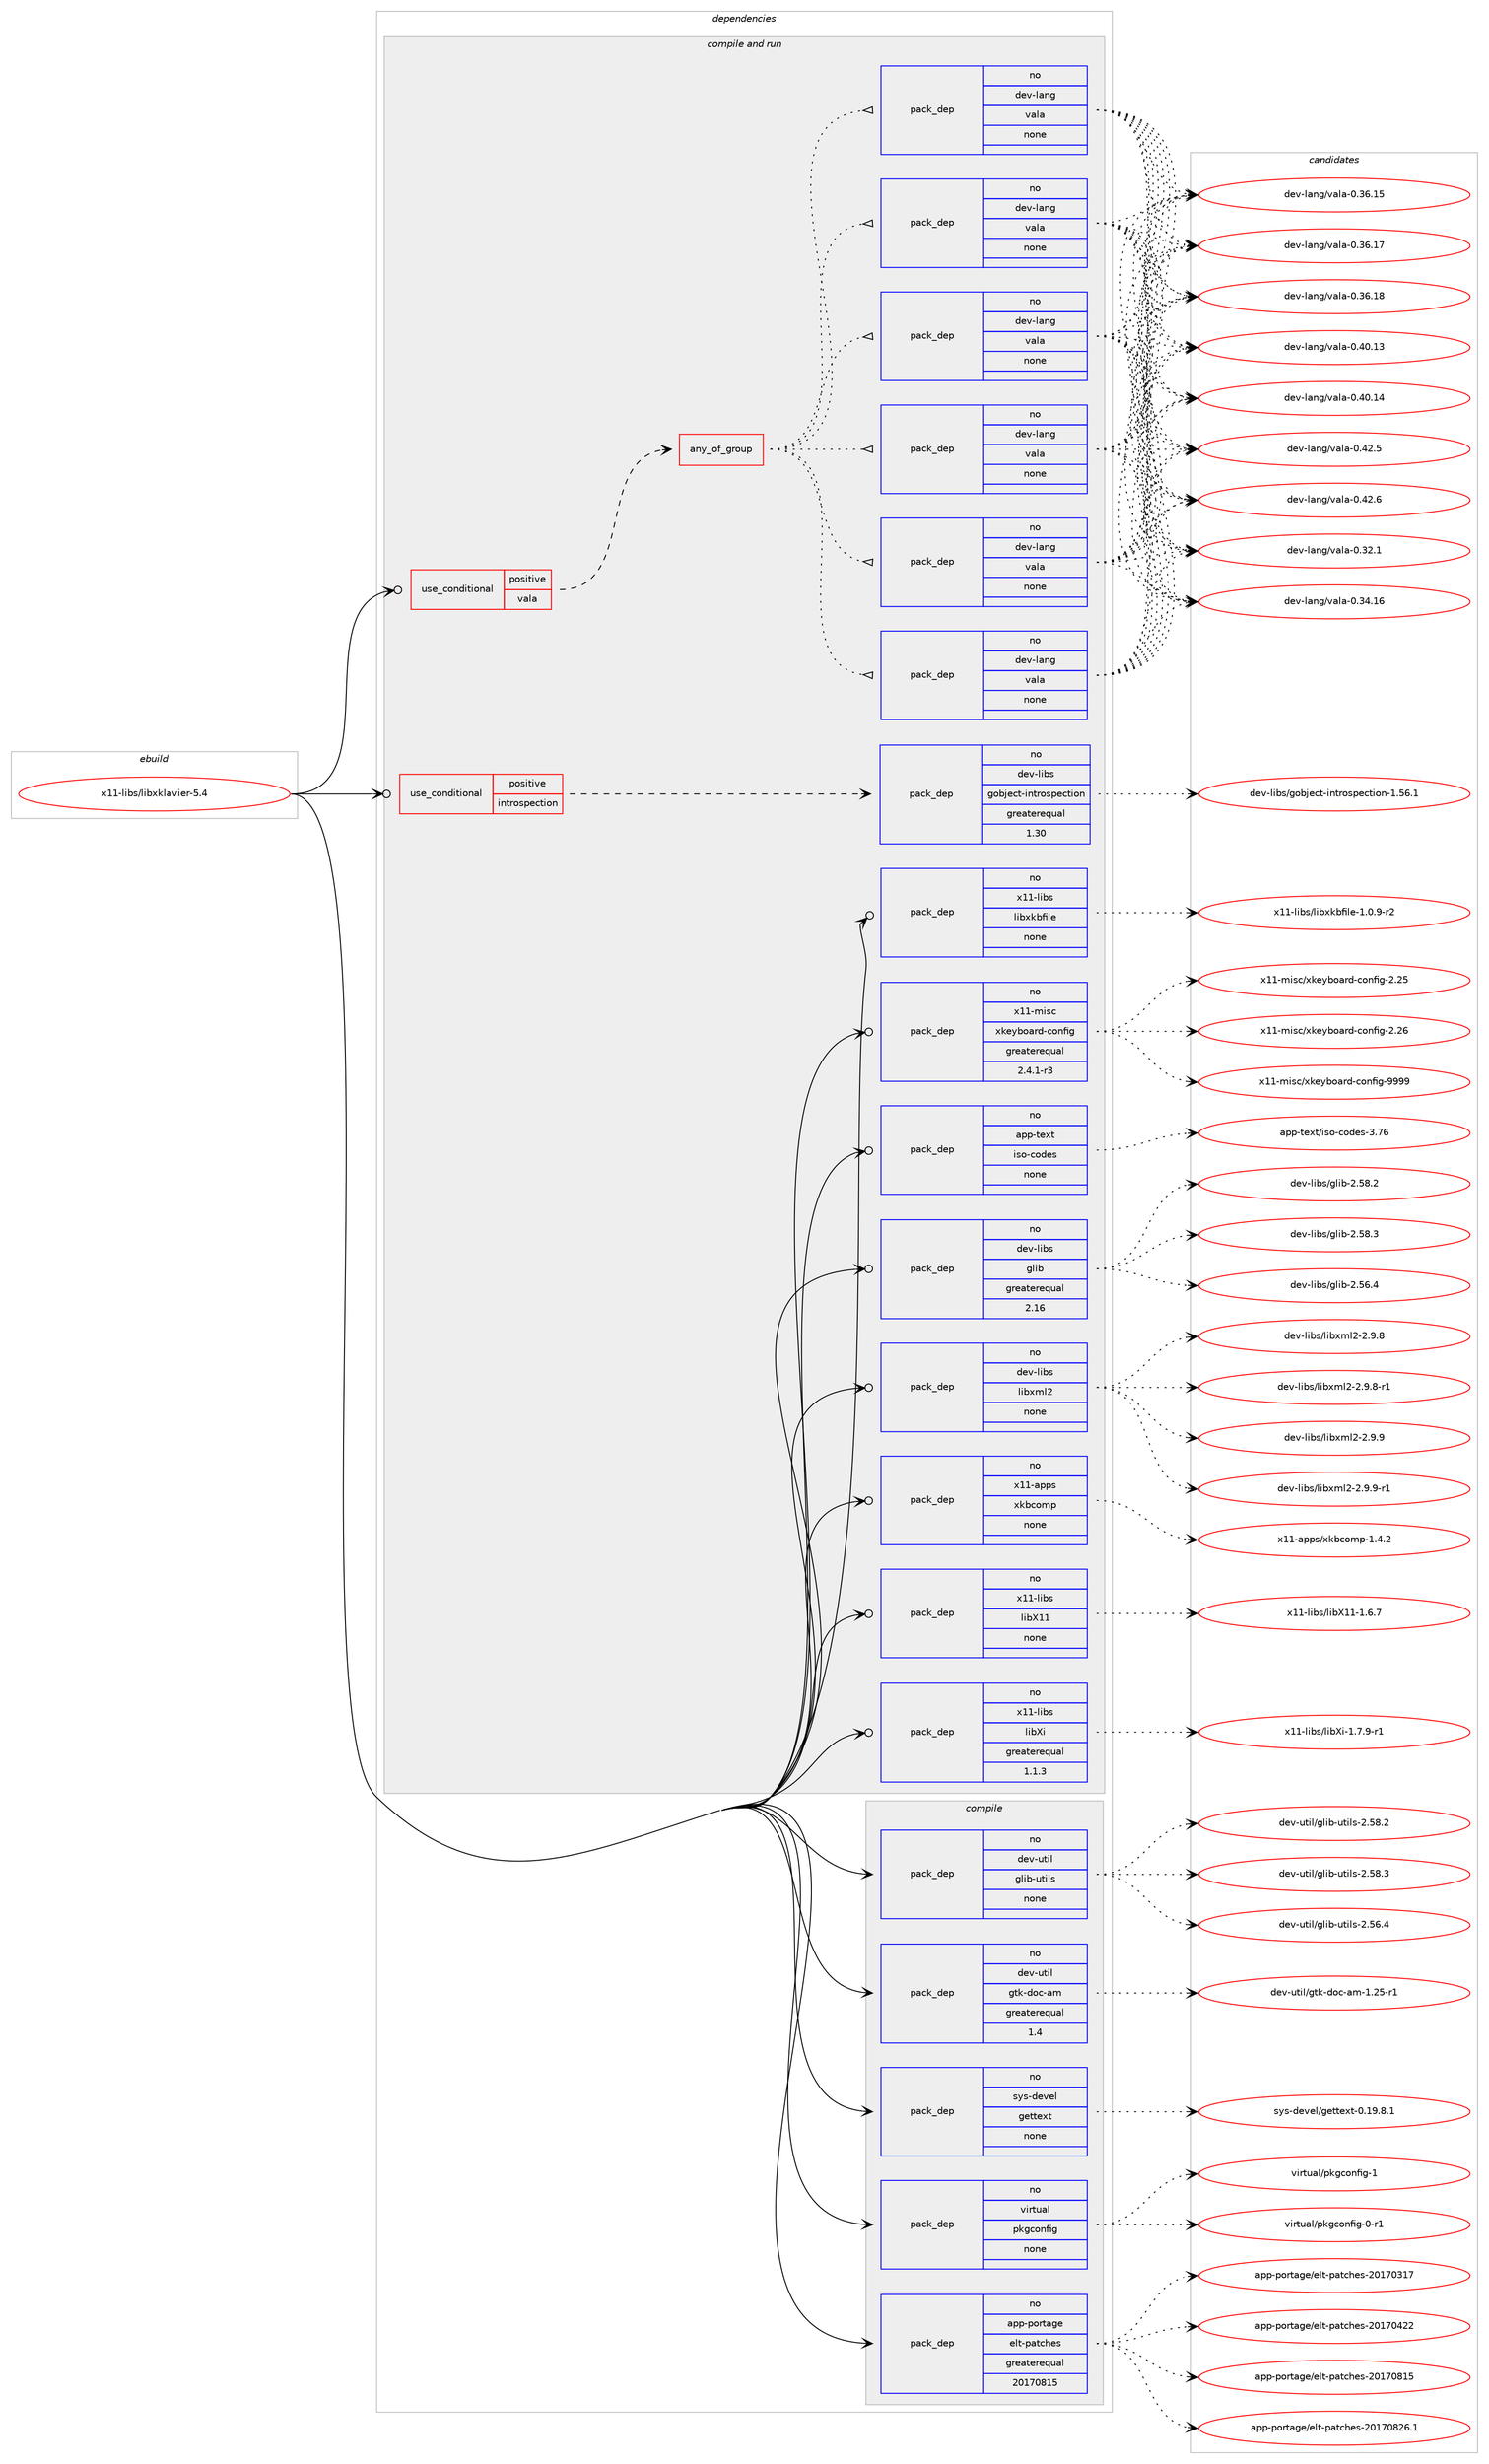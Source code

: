 digraph prolog {

# *************
# Graph options
# *************

newrank=true;
concentrate=true;
compound=true;
graph [rankdir=LR,fontname=Helvetica,fontsize=10,ranksep=1.5];#, ranksep=2.5, nodesep=0.2];
edge  [arrowhead=vee];
node  [fontname=Helvetica,fontsize=10];

# **********
# The ebuild
# **********

subgraph cluster_leftcol {
color=gray;
rank=same;
label=<<i>ebuild</i>>;
id [label="x11-libs/libxklavier-5.4", color=red, width=4, href="../x11-libs/libxklavier-5.4.svg"];
}

# ****************
# The dependencies
# ****************

subgraph cluster_midcol {
color=gray;
label=<<i>dependencies</i>>;
subgraph cluster_compile {
fillcolor="#eeeeee";
style=filled;
label=<<i>compile</i>>;
subgraph pack1265052 {
dependency1760878 [label=<<TABLE BORDER="0" CELLBORDER="1" CELLSPACING="0" CELLPADDING="4" WIDTH="220"><TR><TD ROWSPAN="6" CELLPADDING="30">pack_dep</TD></TR><TR><TD WIDTH="110">no</TD></TR><TR><TD>app-portage</TD></TR><TR><TD>elt-patches</TD></TR><TR><TD>greaterequal</TD></TR><TR><TD>20170815</TD></TR></TABLE>>, shape=none, color=blue];
}
id:e -> dependency1760878:w [weight=20,style="solid",arrowhead="vee"];
subgraph pack1265053 {
dependency1760879 [label=<<TABLE BORDER="0" CELLBORDER="1" CELLSPACING="0" CELLPADDING="4" WIDTH="220"><TR><TD ROWSPAN="6" CELLPADDING="30">pack_dep</TD></TR><TR><TD WIDTH="110">no</TD></TR><TR><TD>dev-util</TD></TR><TR><TD>glib-utils</TD></TR><TR><TD>none</TD></TR><TR><TD></TD></TR></TABLE>>, shape=none, color=blue];
}
id:e -> dependency1760879:w [weight=20,style="solid",arrowhead="vee"];
subgraph pack1265054 {
dependency1760880 [label=<<TABLE BORDER="0" CELLBORDER="1" CELLSPACING="0" CELLPADDING="4" WIDTH="220"><TR><TD ROWSPAN="6" CELLPADDING="30">pack_dep</TD></TR><TR><TD WIDTH="110">no</TD></TR><TR><TD>dev-util</TD></TR><TR><TD>gtk-doc-am</TD></TR><TR><TD>greaterequal</TD></TR><TR><TD>1.4</TD></TR></TABLE>>, shape=none, color=blue];
}
id:e -> dependency1760880:w [weight=20,style="solid",arrowhead="vee"];
subgraph pack1265055 {
dependency1760881 [label=<<TABLE BORDER="0" CELLBORDER="1" CELLSPACING="0" CELLPADDING="4" WIDTH="220"><TR><TD ROWSPAN="6" CELLPADDING="30">pack_dep</TD></TR><TR><TD WIDTH="110">no</TD></TR><TR><TD>sys-devel</TD></TR><TR><TD>gettext</TD></TR><TR><TD>none</TD></TR><TR><TD></TD></TR></TABLE>>, shape=none, color=blue];
}
id:e -> dependency1760881:w [weight=20,style="solid",arrowhead="vee"];
subgraph pack1265056 {
dependency1760882 [label=<<TABLE BORDER="0" CELLBORDER="1" CELLSPACING="0" CELLPADDING="4" WIDTH="220"><TR><TD ROWSPAN="6" CELLPADDING="30">pack_dep</TD></TR><TR><TD WIDTH="110">no</TD></TR><TR><TD>virtual</TD></TR><TR><TD>pkgconfig</TD></TR><TR><TD>none</TD></TR><TR><TD></TD></TR></TABLE>>, shape=none, color=blue];
}
id:e -> dependency1760882:w [weight=20,style="solid",arrowhead="vee"];
}
subgraph cluster_compileandrun {
fillcolor="#eeeeee";
style=filled;
label=<<i>compile and run</i>>;
subgraph cond466214 {
dependency1760883 [label=<<TABLE BORDER="0" CELLBORDER="1" CELLSPACING="0" CELLPADDING="4"><TR><TD ROWSPAN="3" CELLPADDING="10">use_conditional</TD></TR><TR><TD>positive</TD></TR><TR><TD>introspection</TD></TR></TABLE>>, shape=none, color=red];
subgraph pack1265057 {
dependency1760884 [label=<<TABLE BORDER="0" CELLBORDER="1" CELLSPACING="0" CELLPADDING="4" WIDTH="220"><TR><TD ROWSPAN="6" CELLPADDING="30">pack_dep</TD></TR><TR><TD WIDTH="110">no</TD></TR><TR><TD>dev-libs</TD></TR><TR><TD>gobject-introspection</TD></TR><TR><TD>greaterequal</TD></TR><TR><TD>1.30</TD></TR></TABLE>>, shape=none, color=blue];
}
dependency1760883:e -> dependency1760884:w [weight=20,style="dashed",arrowhead="vee"];
}
id:e -> dependency1760883:w [weight=20,style="solid",arrowhead="odotvee"];
subgraph cond466215 {
dependency1760885 [label=<<TABLE BORDER="0" CELLBORDER="1" CELLSPACING="0" CELLPADDING="4"><TR><TD ROWSPAN="3" CELLPADDING="10">use_conditional</TD></TR><TR><TD>positive</TD></TR><TR><TD>vala</TD></TR></TABLE>>, shape=none, color=red];
subgraph any28604 {
dependency1760886 [label=<<TABLE BORDER="0" CELLBORDER="1" CELLSPACING="0" CELLPADDING="4"><TR><TD CELLPADDING="10">any_of_group</TD></TR></TABLE>>, shape=none, color=red];subgraph pack1265058 {
dependency1760887 [label=<<TABLE BORDER="0" CELLBORDER="1" CELLSPACING="0" CELLPADDING="4" WIDTH="220"><TR><TD ROWSPAN="6" CELLPADDING="30">pack_dep</TD></TR><TR><TD WIDTH="110">no</TD></TR><TR><TD>dev-lang</TD></TR><TR><TD>vala</TD></TR><TR><TD>none</TD></TR><TR><TD></TD></TR></TABLE>>, shape=none, color=blue];
}
dependency1760886:e -> dependency1760887:w [weight=20,style="dotted",arrowhead="oinv"];
subgraph pack1265059 {
dependency1760888 [label=<<TABLE BORDER="0" CELLBORDER="1" CELLSPACING="0" CELLPADDING="4" WIDTH="220"><TR><TD ROWSPAN="6" CELLPADDING="30">pack_dep</TD></TR><TR><TD WIDTH="110">no</TD></TR><TR><TD>dev-lang</TD></TR><TR><TD>vala</TD></TR><TR><TD>none</TD></TR><TR><TD></TD></TR></TABLE>>, shape=none, color=blue];
}
dependency1760886:e -> dependency1760888:w [weight=20,style="dotted",arrowhead="oinv"];
subgraph pack1265060 {
dependency1760889 [label=<<TABLE BORDER="0" CELLBORDER="1" CELLSPACING="0" CELLPADDING="4" WIDTH="220"><TR><TD ROWSPAN="6" CELLPADDING="30">pack_dep</TD></TR><TR><TD WIDTH="110">no</TD></TR><TR><TD>dev-lang</TD></TR><TR><TD>vala</TD></TR><TR><TD>none</TD></TR><TR><TD></TD></TR></TABLE>>, shape=none, color=blue];
}
dependency1760886:e -> dependency1760889:w [weight=20,style="dotted",arrowhead="oinv"];
subgraph pack1265061 {
dependency1760890 [label=<<TABLE BORDER="0" CELLBORDER="1" CELLSPACING="0" CELLPADDING="4" WIDTH="220"><TR><TD ROWSPAN="6" CELLPADDING="30">pack_dep</TD></TR><TR><TD WIDTH="110">no</TD></TR><TR><TD>dev-lang</TD></TR><TR><TD>vala</TD></TR><TR><TD>none</TD></TR><TR><TD></TD></TR></TABLE>>, shape=none, color=blue];
}
dependency1760886:e -> dependency1760890:w [weight=20,style="dotted",arrowhead="oinv"];
subgraph pack1265062 {
dependency1760891 [label=<<TABLE BORDER="0" CELLBORDER="1" CELLSPACING="0" CELLPADDING="4" WIDTH="220"><TR><TD ROWSPAN="6" CELLPADDING="30">pack_dep</TD></TR><TR><TD WIDTH="110">no</TD></TR><TR><TD>dev-lang</TD></TR><TR><TD>vala</TD></TR><TR><TD>none</TD></TR><TR><TD></TD></TR></TABLE>>, shape=none, color=blue];
}
dependency1760886:e -> dependency1760891:w [weight=20,style="dotted",arrowhead="oinv"];
subgraph pack1265063 {
dependency1760892 [label=<<TABLE BORDER="0" CELLBORDER="1" CELLSPACING="0" CELLPADDING="4" WIDTH="220"><TR><TD ROWSPAN="6" CELLPADDING="30">pack_dep</TD></TR><TR><TD WIDTH="110">no</TD></TR><TR><TD>dev-lang</TD></TR><TR><TD>vala</TD></TR><TR><TD>none</TD></TR><TR><TD></TD></TR></TABLE>>, shape=none, color=blue];
}
dependency1760886:e -> dependency1760892:w [weight=20,style="dotted",arrowhead="oinv"];
}
dependency1760885:e -> dependency1760886:w [weight=20,style="dashed",arrowhead="vee"];
}
id:e -> dependency1760885:w [weight=20,style="solid",arrowhead="odotvee"];
subgraph pack1265064 {
dependency1760893 [label=<<TABLE BORDER="0" CELLBORDER="1" CELLSPACING="0" CELLPADDING="4" WIDTH="220"><TR><TD ROWSPAN="6" CELLPADDING="30">pack_dep</TD></TR><TR><TD WIDTH="110">no</TD></TR><TR><TD>app-text</TD></TR><TR><TD>iso-codes</TD></TR><TR><TD>none</TD></TR><TR><TD></TD></TR></TABLE>>, shape=none, color=blue];
}
id:e -> dependency1760893:w [weight=20,style="solid",arrowhead="odotvee"];
subgraph pack1265065 {
dependency1760894 [label=<<TABLE BORDER="0" CELLBORDER="1" CELLSPACING="0" CELLPADDING="4" WIDTH="220"><TR><TD ROWSPAN="6" CELLPADDING="30">pack_dep</TD></TR><TR><TD WIDTH="110">no</TD></TR><TR><TD>dev-libs</TD></TR><TR><TD>glib</TD></TR><TR><TD>greaterequal</TD></TR><TR><TD>2.16</TD></TR></TABLE>>, shape=none, color=blue];
}
id:e -> dependency1760894:w [weight=20,style="solid",arrowhead="odotvee"];
subgraph pack1265066 {
dependency1760895 [label=<<TABLE BORDER="0" CELLBORDER="1" CELLSPACING="0" CELLPADDING="4" WIDTH="220"><TR><TD ROWSPAN="6" CELLPADDING="30">pack_dep</TD></TR><TR><TD WIDTH="110">no</TD></TR><TR><TD>dev-libs</TD></TR><TR><TD>libxml2</TD></TR><TR><TD>none</TD></TR><TR><TD></TD></TR></TABLE>>, shape=none, color=blue];
}
id:e -> dependency1760895:w [weight=20,style="solid",arrowhead="odotvee"];
subgraph pack1265067 {
dependency1760896 [label=<<TABLE BORDER="0" CELLBORDER="1" CELLSPACING="0" CELLPADDING="4" WIDTH="220"><TR><TD ROWSPAN="6" CELLPADDING="30">pack_dep</TD></TR><TR><TD WIDTH="110">no</TD></TR><TR><TD>x11-apps</TD></TR><TR><TD>xkbcomp</TD></TR><TR><TD>none</TD></TR><TR><TD></TD></TR></TABLE>>, shape=none, color=blue];
}
id:e -> dependency1760896:w [weight=20,style="solid",arrowhead="odotvee"];
subgraph pack1265068 {
dependency1760897 [label=<<TABLE BORDER="0" CELLBORDER="1" CELLSPACING="0" CELLPADDING="4" WIDTH="220"><TR><TD ROWSPAN="6" CELLPADDING="30">pack_dep</TD></TR><TR><TD WIDTH="110">no</TD></TR><TR><TD>x11-libs</TD></TR><TR><TD>libX11</TD></TR><TR><TD>none</TD></TR><TR><TD></TD></TR></TABLE>>, shape=none, color=blue];
}
id:e -> dependency1760897:w [weight=20,style="solid",arrowhead="odotvee"];
subgraph pack1265069 {
dependency1760898 [label=<<TABLE BORDER="0" CELLBORDER="1" CELLSPACING="0" CELLPADDING="4" WIDTH="220"><TR><TD ROWSPAN="6" CELLPADDING="30">pack_dep</TD></TR><TR><TD WIDTH="110">no</TD></TR><TR><TD>x11-libs</TD></TR><TR><TD>libXi</TD></TR><TR><TD>greaterequal</TD></TR><TR><TD>1.1.3</TD></TR></TABLE>>, shape=none, color=blue];
}
id:e -> dependency1760898:w [weight=20,style="solid",arrowhead="odotvee"];
subgraph pack1265070 {
dependency1760899 [label=<<TABLE BORDER="0" CELLBORDER="1" CELLSPACING="0" CELLPADDING="4" WIDTH="220"><TR><TD ROWSPAN="6" CELLPADDING="30">pack_dep</TD></TR><TR><TD WIDTH="110">no</TD></TR><TR><TD>x11-libs</TD></TR><TR><TD>libxkbfile</TD></TR><TR><TD>none</TD></TR><TR><TD></TD></TR></TABLE>>, shape=none, color=blue];
}
id:e -> dependency1760899:w [weight=20,style="solid",arrowhead="odotvee"];
subgraph pack1265071 {
dependency1760900 [label=<<TABLE BORDER="0" CELLBORDER="1" CELLSPACING="0" CELLPADDING="4" WIDTH="220"><TR><TD ROWSPAN="6" CELLPADDING="30">pack_dep</TD></TR><TR><TD WIDTH="110">no</TD></TR><TR><TD>x11-misc</TD></TR><TR><TD>xkeyboard-config</TD></TR><TR><TD>greaterequal</TD></TR><TR><TD>2.4.1-r3</TD></TR></TABLE>>, shape=none, color=blue];
}
id:e -> dependency1760900:w [weight=20,style="solid",arrowhead="odotvee"];
}
subgraph cluster_run {
fillcolor="#eeeeee";
style=filled;
label=<<i>run</i>>;
}
}

# **************
# The candidates
# **************

subgraph cluster_choices {
rank=same;
color=gray;
label=<<i>candidates</i>>;

subgraph choice1265052 {
color=black;
nodesep=1;
choice97112112451121111141169710310147101108116451129711699104101115455048495548514955 [label="app-portage/elt-patches-20170317", color=red, width=4,href="../app-portage/elt-patches-20170317.svg"];
choice97112112451121111141169710310147101108116451129711699104101115455048495548525050 [label="app-portage/elt-patches-20170422", color=red, width=4,href="../app-portage/elt-patches-20170422.svg"];
choice97112112451121111141169710310147101108116451129711699104101115455048495548564953 [label="app-portage/elt-patches-20170815", color=red, width=4,href="../app-portage/elt-patches-20170815.svg"];
choice971121124511211111411697103101471011081164511297116991041011154550484955485650544649 [label="app-portage/elt-patches-20170826.1", color=red, width=4,href="../app-portage/elt-patches-20170826.1.svg"];
dependency1760878:e -> choice97112112451121111141169710310147101108116451129711699104101115455048495548514955:w [style=dotted,weight="100"];
dependency1760878:e -> choice97112112451121111141169710310147101108116451129711699104101115455048495548525050:w [style=dotted,weight="100"];
dependency1760878:e -> choice97112112451121111141169710310147101108116451129711699104101115455048495548564953:w [style=dotted,weight="100"];
dependency1760878:e -> choice971121124511211111411697103101471011081164511297116991041011154550484955485650544649:w [style=dotted,weight="100"];
}
subgraph choice1265053 {
color=black;
nodesep=1;
choice1001011184511711610510847103108105984511711610510811545504653544652 [label="dev-util/glib-utils-2.56.4", color=red, width=4,href="../dev-util/glib-utils-2.56.4.svg"];
choice1001011184511711610510847103108105984511711610510811545504653564650 [label="dev-util/glib-utils-2.58.2", color=red, width=4,href="../dev-util/glib-utils-2.58.2.svg"];
choice1001011184511711610510847103108105984511711610510811545504653564651 [label="dev-util/glib-utils-2.58.3", color=red, width=4,href="../dev-util/glib-utils-2.58.3.svg"];
dependency1760879:e -> choice1001011184511711610510847103108105984511711610510811545504653544652:w [style=dotted,weight="100"];
dependency1760879:e -> choice1001011184511711610510847103108105984511711610510811545504653564650:w [style=dotted,weight="100"];
dependency1760879:e -> choice1001011184511711610510847103108105984511711610510811545504653564651:w [style=dotted,weight="100"];
}
subgraph choice1265054 {
color=black;
nodesep=1;
choice10010111845117116105108471031161074510011199459710945494650534511449 [label="dev-util/gtk-doc-am-1.25-r1", color=red, width=4,href="../dev-util/gtk-doc-am-1.25-r1.svg"];
dependency1760880:e -> choice10010111845117116105108471031161074510011199459710945494650534511449:w [style=dotted,weight="100"];
}
subgraph choice1265055 {
color=black;
nodesep=1;
choice1151211154510010111810110847103101116116101120116454846495746564649 [label="sys-devel/gettext-0.19.8.1", color=red, width=4,href="../sys-devel/gettext-0.19.8.1.svg"];
dependency1760881:e -> choice1151211154510010111810110847103101116116101120116454846495746564649:w [style=dotted,weight="100"];
}
subgraph choice1265056 {
color=black;
nodesep=1;
choice11810511411611797108471121071039911111010210510345484511449 [label="virtual/pkgconfig-0-r1", color=red, width=4,href="../virtual/pkgconfig-0-r1.svg"];
choice1181051141161179710847112107103991111101021051034549 [label="virtual/pkgconfig-1", color=red, width=4,href="../virtual/pkgconfig-1.svg"];
dependency1760882:e -> choice11810511411611797108471121071039911111010210510345484511449:w [style=dotted,weight="100"];
dependency1760882:e -> choice1181051141161179710847112107103991111101021051034549:w [style=dotted,weight="100"];
}
subgraph choice1265057 {
color=black;
nodesep=1;
choice1001011184510810598115471031119810610199116451051101161141111151121019911610511111045494653544649 [label="dev-libs/gobject-introspection-1.56.1", color=red, width=4,href="../dev-libs/gobject-introspection-1.56.1.svg"];
dependency1760884:e -> choice1001011184510810598115471031119810610199116451051101161141111151121019911610511111045494653544649:w [style=dotted,weight="100"];
}
subgraph choice1265058 {
color=black;
nodesep=1;
choice100101118451089711010347118971089745484651504649 [label="dev-lang/vala-0.32.1", color=red, width=4,href="../dev-lang/vala-0.32.1.svg"];
choice10010111845108971101034711897108974548465152464954 [label="dev-lang/vala-0.34.16", color=red, width=4,href="../dev-lang/vala-0.34.16.svg"];
choice10010111845108971101034711897108974548465154464953 [label="dev-lang/vala-0.36.15", color=red, width=4,href="../dev-lang/vala-0.36.15.svg"];
choice10010111845108971101034711897108974548465154464955 [label="dev-lang/vala-0.36.17", color=red, width=4,href="../dev-lang/vala-0.36.17.svg"];
choice10010111845108971101034711897108974548465154464956 [label="dev-lang/vala-0.36.18", color=red, width=4,href="../dev-lang/vala-0.36.18.svg"];
choice10010111845108971101034711897108974548465248464951 [label="dev-lang/vala-0.40.13", color=red, width=4,href="../dev-lang/vala-0.40.13.svg"];
choice10010111845108971101034711897108974548465248464952 [label="dev-lang/vala-0.40.14", color=red, width=4,href="../dev-lang/vala-0.40.14.svg"];
choice100101118451089711010347118971089745484652504653 [label="dev-lang/vala-0.42.5", color=red, width=4,href="../dev-lang/vala-0.42.5.svg"];
choice100101118451089711010347118971089745484652504654 [label="dev-lang/vala-0.42.6", color=red, width=4,href="../dev-lang/vala-0.42.6.svg"];
dependency1760887:e -> choice100101118451089711010347118971089745484651504649:w [style=dotted,weight="100"];
dependency1760887:e -> choice10010111845108971101034711897108974548465152464954:w [style=dotted,weight="100"];
dependency1760887:e -> choice10010111845108971101034711897108974548465154464953:w [style=dotted,weight="100"];
dependency1760887:e -> choice10010111845108971101034711897108974548465154464955:w [style=dotted,weight="100"];
dependency1760887:e -> choice10010111845108971101034711897108974548465154464956:w [style=dotted,weight="100"];
dependency1760887:e -> choice10010111845108971101034711897108974548465248464951:w [style=dotted,weight="100"];
dependency1760887:e -> choice10010111845108971101034711897108974548465248464952:w [style=dotted,weight="100"];
dependency1760887:e -> choice100101118451089711010347118971089745484652504653:w [style=dotted,weight="100"];
dependency1760887:e -> choice100101118451089711010347118971089745484652504654:w [style=dotted,weight="100"];
}
subgraph choice1265059 {
color=black;
nodesep=1;
choice100101118451089711010347118971089745484651504649 [label="dev-lang/vala-0.32.1", color=red, width=4,href="../dev-lang/vala-0.32.1.svg"];
choice10010111845108971101034711897108974548465152464954 [label="dev-lang/vala-0.34.16", color=red, width=4,href="../dev-lang/vala-0.34.16.svg"];
choice10010111845108971101034711897108974548465154464953 [label="dev-lang/vala-0.36.15", color=red, width=4,href="../dev-lang/vala-0.36.15.svg"];
choice10010111845108971101034711897108974548465154464955 [label="dev-lang/vala-0.36.17", color=red, width=4,href="../dev-lang/vala-0.36.17.svg"];
choice10010111845108971101034711897108974548465154464956 [label="dev-lang/vala-0.36.18", color=red, width=4,href="../dev-lang/vala-0.36.18.svg"];
choice10010111845108971101034711897108974548465248464951 [label="dev-lang/vala-0.40.13", color=red, width=4,href="../dev-lang/vala-0.40.13.svg"];
choice10010111845108971101034711897108974548465248464952 [label="dev-lang/vala-0.40.14", color=red, width=4,href="../dev-lang/vala-0.40.14.svg"];
choice100101118451089711010347118971089745484652504653 [label="dev-lang/vala-0.42.5", color=red, width=4,href="../dev-lang/vala-0.42.5.svg"];
choice100101118451089711010347118971089745484652504654 [label="dev-lang/vala-0.42.6", color=red, width=4,href="../dev-lang/vala-0.42.6.svg"];
dependency1760888:e -> choice100101118451089711010347118971089745484651504649:w [style=dotted,weight="100"];
dependency1760888:e -> choice10010111845108971101034711897108974548465152464954:w [style=dotted,weight="100"];
dependency1760888:e -> choice10010111845108971101034711897108974548465154464953:w [style=dotted,weight="100"];
dependency1760888:e -> choice10010111845108971101034711897108974548465154464955:w [style=dotted,weight="100"];
dependency1760888:e -> choice10010111845108971101034711897108974548465154464956:w [style=dotted,weight="100"];
dependency1760888:e -> choice10010111845108971101034711897108974548465248464951:w [style=dotted,weight="100"];
dependency1760888:e -> choice10010111845108971101034711897108974548465248464952:w [style=dotted,weight="100"];
dependency1760888:e -> choice100101118451089711010347118971089745484652504653:w [style=dotted,weight="100"];
dependency1760888:e -> choice100101118451089711010347118971089745484652504654:w [style=dotted,weight="100"];
}
subgraph choice1265060 {
color=black;
nodesep=1;
choice100101118451089711010347118971089745484651504649 [label="dev-lang/vala-0.32.1", color=red, width=4,href="../dev-lang/vala-0.32.1.svg"];
choice10010111845108971101034711897108974548465152464954 [label="dev-lang/vala-0.34.16", color=red, width=4,href="../dev-lang/vala-0.34.16.svg"];
choice10010111845108971101034711897108974548465154464953 [label="dev-lang/vala-0.36.15", color=red, width=4,href="../dev-lang/vala-0.36.15.svg"];
choice10010111845108971101034711897108974548465154464955 [label="dev-lang/vala-0.36.17", color=red, width=4,href="../dev-lang/vala-0.36.17.svg"];
choice10010111845108971101034711897108974548465154464956 [label="dev-lang/vala-0.36.18", color=red, width=4,href="../dev-lang/vala-0.36.18.svg"];
choice10010111845108971101034711897108974548465248464951 [label="dev-lang/vala-0.40.13", color=red, width=4,href="../dev-lang/vala-0.40.13.svg"];
choice10010111845108971101034711897108974548465248464952 [label="dev-lang/vala-0.40.14", color=red, width=4,href="../dev-lang/vala-0.40.14.svg"];
choice100101118451089711010347118971089745484652504653 [label="dev-lang/vala-0.42.5", color=red, width=4,href="../dev-lang/vala-0.42.5.svg"];
choice100101118451089711010347118971089745484652504654 [label="dev-lang/vala-0.42.6", color=red, width=4,href="../dev-lang/vala-0.42.6.svg"];
dependency1760889:e -> choice100101118451089711010347118971089745484651504649:w [style=dotted,weight="100"];
dependency1760889:e -> choice10010111845108971101034711897108974548465152464954:w [style=dotted,weight="100"];
dependency1760889:e -> choice10010111845108971101034711897108974548465154464953:w [style=dotted,weight="100"];
dependency1760889:e -> choice10010111845108971101034711897108974548465154464955:w [style=dotted,weight="100"];
dependency1760889:e -> choice10010111845108971101034711897108974548465154464956:w [style=dotted,weight="100"];
dependency1760889:e -> choice10010111845108971101034711897108974548465248464951:w [style=dotted,weight="100"];
dependency1760889:e -> choice10010111845108971101034711897108974548465248464952:w [style=dotted,weight="100"];
dependency1760889:e -> choice100101118451089711010347118971089745484652504653:w [style=dotted,weight="100"];
dependency1760889:e -> choice100101118451089711010347118971089745484652504654:w [style=dotted,weight="100"];
}
subgraph choice1265061 {
color=black;
nodesep=1;
choice100101118451089711010347118971089745484651504649 [label="dev-lang/vala-0.32.1", color=red, width=4,href="../dev-lang/vala-0.32.1.svg"];
choice10010111845108971101034711897108974548465152464954 [label="dev-lang/vala-0.34.16", color=red, width=4,href="../dev-lang/vala-0.34.16.svg"];
choice10010111845108971101034711897108974548465154464953 [label="dev-lang/vala-0.36.15", color=red, width=4,href="../dev-lang/vala-0.36.15.svg"];
choice10010111845108971101034711897108974548465154464955 [label="dev-lang/vala-0.36.17", color=red, width=4,href="../dev-lang/vala-0.36.17.svg"];
choice10010111845108971101034711897108974548465154464956 [label="dev-lang/vala-0.36.18", color=red, width=4,href="../dev-lang/vala-0.36.18.svg"];
choice10010111845108971101034711897108974548465248464951 [label="dev-lang/vala-0.40.13", color=red, width=4,href="../dev-lang/vala-0.40.13.svg"];
choice10010111845108971101034711897108974548465248464952 [label="dev-lang/vala-0.40.14", color=red, width=4,href="../dev-lang/vala-0.40.14.svg"];
choice100101118451089711010347118971089745484652504653 [label="dev-lang/vala-0.42.5", color=red, width=4,href="../dev-lang/vala-0.42.5.svg"];
choice100101118451089711010347118971089745484652504654 [label="dev-lang/vala-0.42.6", color=red, width=4,href="../dev-lang/vala-0.42.6.svg"];
dependency1760890:e -> choice100101118451089711010347118971089745484651504649:w [style=dotted,weight="100"];
dependency1760890:e -> choice10010111845108971101034711897108974548465152464954:w [style=dotted,weight="100"];
dependency1760890:e -> choice10010111845108971101034711897108974548465154464953:w [style=dotted,weight="100"];
dependency1760890:e -> choice10010111845108971101034711897108974548465154464955:w [style=dotted,weight="100"];
dependency1760890:e -> choice10010111845108971101034711897108974548465154464956:w [style=dotted,weight="100"];
dependency1760890:e -> choice10010111845108971101034711897108974548465248464951:w [style=dotted,weight="100"];
dependency1760890:e -> choice10010111845108971101034711897108974548465248464952:w [style=dotted,weight="100"];
dependency1760890:e -> choice100101118451089711010347118971089745484652504653:w [style=dotted,weight="100"];
dependency1760890:e -> choice100101118451089711010347118971089745484652504654:w [style=dotted,weight="100"];
}
subgraph choice1265062 {
color=black;
nodesep=1;
choice100101118451089711010347118971089745484651504649 [label="dev-lang/vala-0.32.1", color=red, width=4,href="../dev-lang/vala-0.32.1.svg"];
choice10010111845108971101034711897108974548465152464954 [label="dev-lang/vala-0.34.16", color=red, width=4,href="../dev-lang/vala-0.34.16.svg"];
choice10010111845108971101034711897108974548465154464953 [label="dev-lang/vala-0.36.15", color=red, width=4,href="../dev-lang/vala-0.36.15.svg"];
choice10010111845108971101034711897108974548465154464955 [label="dev-lang/vala-0.36.17", color=red, width=4,href="../dev-lang/vala-0.36.17.svg"];
choice10010111845108971101034711897108974548465154464956 [label="dev-lang/vala-0.36.18", color=red, width=4,href="../dev-lang/vala-0.36.18.svg"];
choice10010111845108971101034711897108974548465248464951 [label="dev-lang/vala-0.40.13", color=red, width=4,href="../dev-lang/vala-0.40.13.svg"];
choice10010111845108971101034711897108974548465248464952 [label="dev-lang/vala-0.40.14", color=red, width=4,href="../dev-lang/vala-0.40.14.svg"];
choice100101118451089711010347118971089745484652504653 [label="dev-lang/vala-0.42.5", color=red, width=4,href="../dev-lang/vala-0.42.5.svg"];
choice100101118451089711010347118971089745484652504654 [label="dev-lang/vala-0.42.6", color=red, width=4,href="../dev-lang/vala-0.42.6.svg"];
dependency1760891:e -> choice100101118451089711010347118971089745484651504649:w [style=dotted,weight="100"];
dependency1760891:e -> choice10010111845108971101034711897108974548465152464954:w [style=dotted,weight="100"];
dependency1760891:e -> choice10010111845108971101034711897108974548465154464953:w [style=dotted,weight="100"];
dependency1760891:e -> choice10010111845108971101034711897108974548465154464955:w [style=dotted,weight="100"];
dependency1760891:e -> choice10010111845108971101034711897108974548465154464956:w [style=dotted,weight="100"];
dependency1760891:e -> choice10010111845108971101034711897108974548465248464951:w [style=dotted,weight="100"];
dependency1760891:e -> choice10010111845108971101034711897108974548465248464952:w [style=dotted,weight="100"];
dependency1760891:e -> choice100101118451089711010347118971089745484652504653:w [style=dotted,weight="100"];
dependency1760891:e -> choice100101118451089711010347118971089745484652504654:w [style=dotted,weight="100"];
}
subgraph choice1265063 {
color=black;
nodesep=1;
choice100101118451089711010347118971089745484651504649 [label="dev-lang/vala-0.32.1", color=red, width=4,href="../dev-lang/vala-0.32.1.svg"];
choice10010111845108971101034711897108974548465152464954 [label="dev-lang/vala-0.34.16", color=red, width=4,href="../dev-lang/vala-0.34.16.svg"];
choice10010111845108971101034711897108974548465154464953 [label="dev-lang/vala-0.36.15", color=red, width=4,href="../dev-lang/vala-0.36.15.svg"];
choice10010111845108971101034711897108974548465154464955 [label="dev-lang/vala-0.36.17", color=red, width=4,href="../dev-lang/vala-0.36.17.svg"];
choice10010111845108971101034711897108974548465154464956 [label="dev-lang/vala-0.36.18", color=red, width=4,href="../dev-lang/vala-0.36.18.svg"];
choice10010111845108971101034711897108974548465248464951 [label="dev-lang/vala-0.40.13", color=red, width=4,href="../dev-lang/vala-0.40.13.svg"];
choice10010111845108971101034711897108974548465248464952 [label="dev-lang/vala-0.40.14", color=red, width=4,href="../dev-lang/vala-0.40.14.svg"];
choice100101118451089711010347118971089745484652504653 [label="dev-lang/vala-0.42.5", color=red, width=4,href="../dev-lang/vala-0.42.5.svg"];
choice100101118451089711010347118971089745484652504654 [label="dev-lang/vala-0.42.6", color=red, width=4,href="../dev-lang/vala-0.42.6.svg"];
dependency1760892:e -> choice100101118451089711010347118971089745484651504649:w [style=dotted,weight="100"];
dependency1760892:e -> choice10010111845108971101034711897108974548465152464954:w [style=dotted,weight="100"];
dependency1760892:e -> choice10010111845108971101034711897108974548465154464953:w [style=dotted,weight="100"];
dependency1760892:e -> choice10010111845108971101034711897108974548465154464955:w [style=dotted,weight="100"];
dependency1760892:e -> choice10010111845108971101034711897108974548465154464956:w [style=dotted,weight="100"];
dependency1760892:e -> choice10010111845108971101034711897108974548465248464951:w [style=dotted,weight="100"];
dependency1760892:e -> choice10010111845108971101034711897108974548465248464952:w [style=dotted,weight="100"];
dependency1760892:e -> choice100101118451089711010347118971089745484652504653:w [style=dotted,weight="100"];
dependency1760892:e -> choice100101118451089711010347118971089745484652504654:w [style=dotted,weight="100"];
}
subgraph choice1265064 {
color=black;
nodesep=1;
choice97112112451161011201164710511511145991111001011154551465554 [label="app-text/iso-codes-3.76", color=red, width=4,href="../app-text/iso-codes-3.76.svg"];
dependency1760893:e -> choice97112112451161011201164710511511145991111001011154551465554:w [style=dotted,weight="100"];
}
subgraph choice1265065 {
color=black;
nodesep=1;
choice1001011184510810598115471031081059845504653544652 [label="dev-libs/glib-2.56.4", color=red, width=4,href="../dev-libs/glib-2.56.4.svg"];
choice1001011184510810598115471031081059845504653564650 [label="dev-libs/glib-2.58.2", color=red, width=4,href="../dev-libs/glib-2.58.2.svg"];
choice1001011184510810598115471031081059845504653564651 [label="dev-libs/glib-2.58.3", color=red, width=4,href="../dev-libs/glib-2.58.3.svg"];
dependency1760894:e -> choice1001011184510810598115471031081059845504653544652:w [style=dotted,weight="100"];
dependency1760894:e -> choice1001011184510810598115471031081059845504653564650:w [style=dotted,weight="100"];
dependency1760894:e -> choice1001011184510810598115471031081059845504653564651:w [style=dotted,weight="100"];
}
subgraph choice1265066 {
color=black;
nodesep=1;
choice1001011184510810598115471081059812010910850455046574656 [label="dev-libs/libxml2-2.9.8", color=red, width=4,href="../dev-libs/libxml2-2.9.8.svg"];
choice10010111845108105981154710810598120109108504550465746564511449 [label="dev-libs/libxml2-2.9.8-r1", color=red, width=4,href="../dev-libs/libxml2-2.9.8-r1.svg"];
choice1001011184510810598115471081059812010910850455046574657 [label="dev-libs/libxml2-2.9.9", color=red, width=4,href="../dev-libs/libxml2-2.9.9.svg"];
choice10010111845108105981154710810598120109108504550465746574511449 [label="dev-libs/libxml2-2.9.9-r1", color=red, width=4,href="../dev-libs/libxml2-2.9.9-r1.svg"];
dependency1760895:e -> choice1001011184510810598115471081059812010910850455046574656:w [style=dotted,weight="100"];
dependency1760895:e -> choice10010111845108105981154710810598120109108504550465746564511449:w [style=dotted,weight="100"];
dependency1760895:e -> choice1001011184510810598115471081059812010910850455046574657:w [style=dotted,weight="100"];
dependency1760895:e -> choice10010111845108105981154710810598120109108504550465746574511449:w [style=dotted,weight="100"];
}
subgraph choice1265067 {
color=black;
nodesep=1;
choice12049494597112112115471201079899111109112454946524650 [label="x11-apps/xkbcomp-1.4.2", color=red, width=4,href="../x11-apps/xkbcomp-1.4.2.svg"];
dependency1760896:e -> choice12049494597112112115471201079899111109112454946524650:w [style=dotted,weight="100"];
}
subgraph choice1265068 {
color=black;
nodesep=1;
choice120494945108105981154710810598884949454946544655 [label="x11-libs/libX11-1.6.7", color=red, width=4,href="../x11-libs/libX11-1.6.7.svg"];
dependency1760897:e -> choice120494945108105981154710810598884949454946544655:w [style=dotted,weight="100"];
}
subgraph choice1265069 {
color=black;
nodesep=1;
choice120494945108105981154710810598881054549465546574511449 [label="x11-libs/libXi-1.7.9-r1", color=red, width=4,href="../x11-libs/libXi-1.7.9-r1.svg"];
dependency1760898:e -> choice120494945108105981154710810598881054549465546574511449:w [style=dotted,weight="100"];
}
subgraph choice1265070 {
color=black;
nodesep=1;
choice120494945108105981154710810598120107981021051081014549464846574511450 [label="x11-libs/libxkbfile-1.0.9-r2", color=red, width=4,href="../x11-libs/libxkbfile-1.0.9-r2.svg"];
dependency1760899:e -> choice120494945108105981154710810598120107981021051081014549464846574511450:w [style=dotted,weight="100"];
}
subgraph choice1265071 {
color=black;
nodesep=1;
choice1204949451091051159947120107101121981119711410045991111101021051034550465053 [label="x11-misc/xkeyboard-config-2.25", color=red, width=4,href="../x11-misc/xkeyboard-config-2.25.svg"];
choice1204949451091051159947120107101121981119711410045991111101021051034550465054 [label="x11-misc/xkeyboard-config-2.26", color=red, width=4,href="../x11-misc/xkeyboard-config-2.26.svg"];
choice1204949451091051159947120107101121981119711410045991111101021051034557575757 [label="x11-misc/xkeyboard-config-9999", color=red, width=4,href="../x11-misc/xkeyboard-config-9999.svg"];
dependency1760900:e -> choice1204949451091051159947120107101121981119711410045991111101021051034550465053:w [style=dotted,weight="100"];
dependency1760900:e -> choice1204949451091051159947120107101121981119711410045991111101021051034550465054:w [style=dotted,weight="100"];
dependency1760900:e -> choice1204949451091051159947120107101121981119711410045991111101021051034557575757:w [style=dotted,weight="100"];
}
}

}
